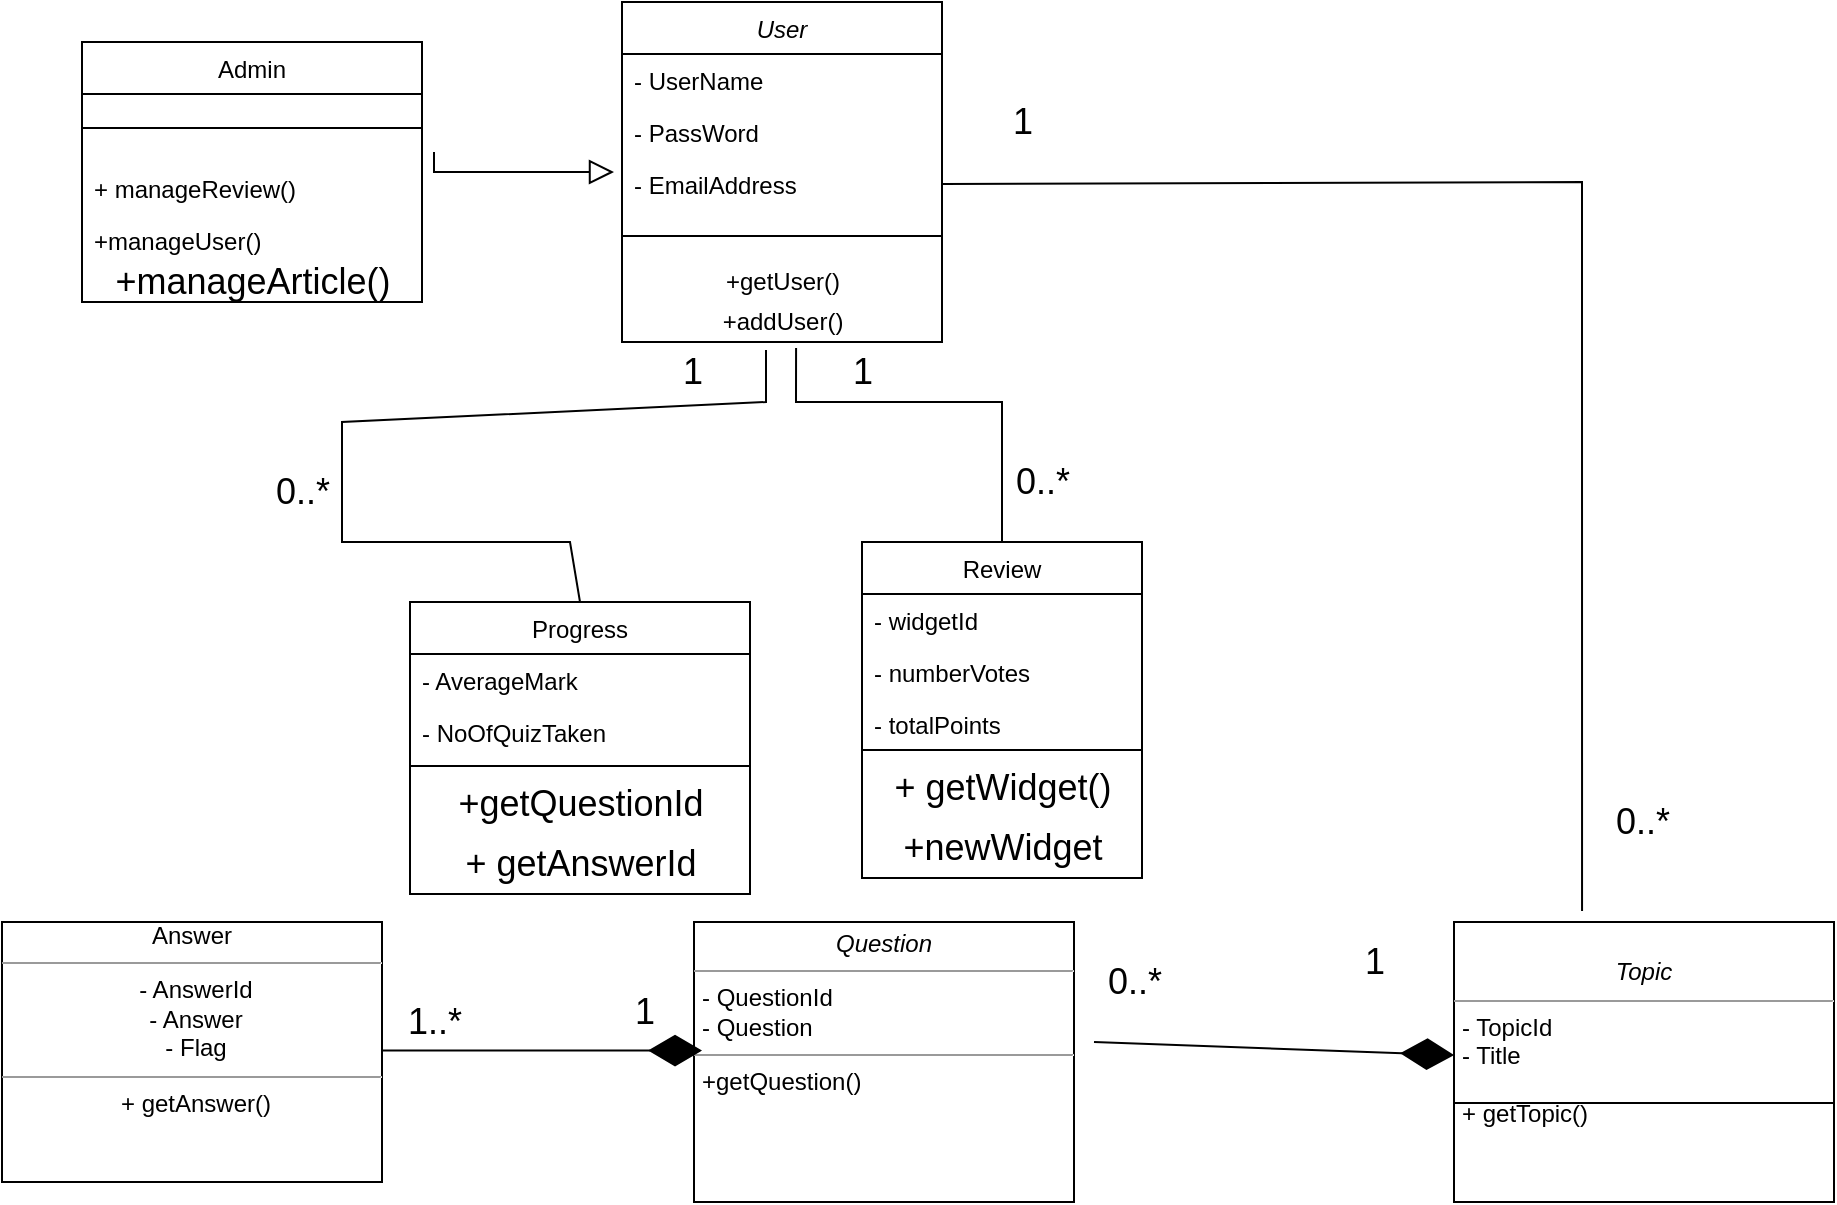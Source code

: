 <mxfile version="16.6.4" type="device"><diagram id="C5RBs43oDa-KdzZeNtuy" name="Page-1"><mxGraphModel dx="1487" dy="614" grid="1" gridSize="10" guides="1" tooltips="1" connect="1" arrows="1" fold="1" page="1" pageScale="1" pageWidth="827" pageHeight="1169" math="0" shadow="0"><root><mxCell id="WIyWlLk6GJQsqaUBKTNV-0"/><mxCell id="WIyWlLk6GJQsqaUBKTNV-1" parent="WIyWlLk6GJQsqaUBKTNV-0"/><mxCell id="zkfFHV4jXpPFQw0GAbJ--0" value="User" style="swimlane;fontStyle=2;align=center;verticalAlign=top;childLayout=stackLayout;horizontal=1;startSize=26;horizontalStack=0;resizeParent=1;resizeLast=0;collapsible=1;marginBottom=0;rounded=0;shadow=0;strokeWidth=1;" parent="WIyWlLk6GJQsqaUBKTNV-1" vertex="1"><mxGeometry x="360" y="120" width="160" height="170" as="geometry"><mxRectangle x="230" y="140" width="160" height="26" as="alternateBounds"/></mxGeometry></mxCell><mxCell id="zkfFHV4jXpPFQw0GAbJ--1" value="- UserName" style="text;align=left;verticalAlign=top;spacingLeft=4;spacingRight=4;overflow=hidden;rotatable=0;points=[[0,0.5],[1,0.5]];portConstraint=eastwest;" parent="zkfFHV4jXpPFQw0GAbJ--0" vertex="1"><mxGeometry y="26" width="160" height="26" as="geometry"/></mxCell><mxCell id="zkfFHV4jXpPFQw0GAbJ--2" value="- PassWord" style="text;align=left;verticalAlign=top;spacingLeft=4;spacingRight=4;overflow=hidden;rotatable=0;points=[[0,0.5],[1,0.5]];portConstraint=eastwest;rounded=0;shadow=0;html=0;" parent="zkfFHV4jXpPFQw0GAbJ--0" vertex="1"><mxGeometry y="52" width="160" height="26" as="geometry"/></mxCell><mxCell id="zkfFHV4jXpPFQw0GAbJ--3" value="- EmailAddress" style="text;align=left;verticalAlign=top;spacingLeft=4;spacingRight=4;overflow=hidden;rotatable=0;points=[[0,0.5],[1,0.5]];portConstraint=eastwest;rounded=0;shadow=0;html=0;" parent="zkfFHV4jXpPFQw0GAbJ--0" vertex="1"><mxGeometry y="78" width="160" height="26" as="geometry"/></mxCell><mxCell id="zkfFHV4jXpPFQw0GAbJ--4" value="" style="line;html=1;strokeWidth=1;align=left;verticalAlign=middle;spacingTop=-1;spacingLeft=3;spacingRight=3;rotatable=0;labelPosition=right;points=[];portConstraint=eastwest;" parent="zkfFHV4jXpPFQw0GAbJ--0" vertex="1"><mxGeometry y="104" width="160" height="26" as="geometry"/></mxCell><mxCell id="IKUuENaYfxFSjSDqQtGC-4" value="+getUser()" style="text;html=1;align=center;verticalAlign=middle;resizable=0;points=[];autosize=1;strokeColor=none;fillColor=none;" vertex="1" parent="zkfFHV4jXpPFQw0GAbJ--0"><mxGeometry y="130" width="160" height="20" as="geometry"/></mxCell><mxCell id="IKUuENaYfxFSjSDqQtGC-6" value="+addUser()" style="text;html=1;align=center;verticalAlign=middle;resizable=0;points=[];autosize=1;strokeColor=none;fillColor=none;" vertex="1" parent="zkfFHV4jXpPFQw0GAbJ--0"><mxGeometry y="150" width="160" height="20" as="geometry"/></mxCell><mxCell id="zkfFHV4jXpPFQw0GAbJ--6" value="Progress" style="swimlane;fontStyle=0;align=center;verticalAlign=top;childLayout=stackLayout;horizontal=1;startSize=26;horizontalStack=0;resizeParent=1;resizeLast=0;collapsible=1;marginBottom=0;rounded=0;shadow=0;strokeWidth=1;" parent="WIyWlLk6GJQsqaUBKTNV-1" vertex="1"><mxGeometry x="254" y="420" width="170" height="146" as="geometry"><mxRectangle x="130" y="380" width="160" height="26" as="alternateBounds"/></mxGeometry></mxCell><mxCell id="zkfFHV4jXpPFQw0GAbJ--7" value="- AverageMark" style="text;align=left;verticalAlign=top;spacingLeft=4;spacingRight=4;overflow=hidden;rotatable=0;points=[[0,0.5],[1,0.5]];portConstraint=eastwest;" parent="zkfFHV4jXpPFQw0GAbJ--6" vertex="1"><mxGeometry y="26" width="170" height="26" as="geometry"/></mxCell><mxCell id="zkfFHV4jXpPFQw0GAbJ--8" value="- NoOfQuizTaken" style="text;align=left;verticalAlign=top;spacingLeft=4;spacingRight=4;overflow=hidden;rotatable=0;points=[[0,0.5],[1,0.5]];portConstraint=eastwest;rounded=0;shadow=0;html=0;" parent="zkfFHV4jXpPFQw0GAbJ--6" vertex="1"><mxGeometry y="52" width="170" height="26" as="geometry"/></mxCell><mxCell id="zkfFHV4jXpPFQw0GAbJ--9" value="" style="line;html=1;strokeWidth=1;align=left;verticalAlign=middle;spacingTop=-1;spacingLeft=3;spacingRight=3;rotatable=0;labelPosition=right;points=[];portConstraint=eastwest;" parent="zkfFHV4jXpPFQw0GAbJ--6" vertex="1"><mxGeometry y="78" width="170" height="8" as="geometry"/></mxCell><mxCell id="IKUuENaYfxFSjSDqQtGC-14" value="+getQuestionId" style="text;html=1;align=center;verticalAlign=middle;resizable=0;points=[];autosize=1;strokeColor=none;fillColor=none;fontSize=18;" vertex="1" parent="zkfFHV4jXpPFQw0GAbJ--6"><mxGeometry y="86" width="170" height="30" as="geometry"/></mxCell><mxCell id="IKUuENaYfxFSjSDqQtGC-27" value="+ getAnswerId" style="text;html=1;align=center;verticalAlign=middle;resizable=0;points=[];autosize=1;strokeColor=none;fillColor=none;fontSize=18;" vertex="1" parent="zkfFHV4jXpPFQw0GAbJ--6"><mxGeometry y="116" width="170" height="30" as="geometry"/></mxCell><mxCell id="IKUuENaYfxFSjSDqQtGC-0" value="Review" style="swimlane;fontStyle=0;childLayout=stackLayout;horizontal=1;startSize=26;fillColor=none;horizontalStack=0;resizeParent=1;resizeParentMax=0;resizeLast=0;collapsible=1;marginBottom=0;" vertex="1" parent="WIyWlLk6GJQsqaUBKTNV-1"><mxGeometry x="480" y="390" width="140" height="168" as="geometry"/></mxCell><mxCell id="IKUuENaYfxFSjSDqQtGC-1" value="- widgetId&#xA;" style="text;strokeColor=none;fillColor=none;align=left;verticalAlign=top;spacingLeft=4;spacingRight=4;overflow=hidden;rotatable=0;points=[[0,0.5],[1,0.5]];portConstraint=eastwest;" vertex="1" parent="IKUuENaYfxFSjSDqQtGC-0"><mxGeometry y="26" width="140" height="26" as="geometry"/></mxCell><mxCell id="IKUuENaYfxFSjSDqQtGC-2" value="- numberVotes" style="text;strokeColor=none;fillColor=none;align=left;verticalAlign=top;spacingLeft=4;spacingRight=4;overflow=hidden;rotatable=0;points=[[0,0.5],[1,0.5]];portConstraint=eastwest;" vertex="1" parent="IKUuENaYfxFSjSDqQtGC-0"><mxGeometry y="52" width="140" height="26" as="geometry"/></mxCell><mxCell id="IKUuENaYfxFSjSDqQtGC-3" value="- totalPoints" style="text;strokeColor=none;fillColor=none;align=left;verticalAlign=top;spacingLeft=4;spacingRight=4;overflow=hidden;rotatable=0;points=[[0,0.5],[1,0.5]];portConstraint=eastwest;" vertex="1" parent="IKUuENaYfxFSjSDqQtGC-0"><mxGeometry y="78" width="140" height="22" as="geometry"/></mxCell><mxCell id="IKUuENaYfxFSjSDqQtGC-15" value="" style="line;html=1;strokeWidth=1;align=left;verticalAlign=middle;spacingTop=-1;spacingLeft=3;spacingRight=3;rotatable=0;labelPosition=right;points=[];portConstraint=eastwest;" vertex="1" parent="IKUuENaYfxFSjSDqQtGC-0"><mxGeometry y="100" width="140" height="8" as="geometry"/></mxCell><mxCell id="IKUuENaYfxFSjSDqQtGC-16" value="+ getWidget()" style="text;html=1;align=center;verticalAlign=middle;resizable=0;points=[];autosize=1;strokeColor=none;fillColor=none;fontSize=18;" vertex="1" parent="IKUuENaYfxFSjSDqQtGC-0"><mxGeometry y="108" width="140" height="30" as="geometry"/></mxCell><mxCell id="IKUuENaYfxFSjSDqQtGC-17" value="+newWidget" style="text;html=1;align=center;verticalAlign=middle;resizable=0;points=[];autosize=1;strokeColor=none;fillColor=none;fontSize=18;" vertex="1" parent="IKUuENaYfxFSjSDqQtGC-0"><mxGeometry y="138" width="140" height="30" as="geometry"/></mxCell><mxCell id="IKUuENaYfxFSjSDqQtGC-7" value="Admin" style="swimlane;fontStyle=0;childLayout=stackLayout;horizontal=1;startSize=26;fillColor=none;horizontalStack=0;resizeParent=1;resizeParentMax=0;resizeLast=0;collapsible=1;marginBottom=0;" vertex="1" parent="WIyWlLk6GJQsqaUBKTNV-1"><mxGeometry x="90" y="140" width="170" height="130" as="geometry"/></mxCell><mxCell id="IKUuENaYfxFSjSDqQtGC-11" value="" style="line;html=1;strokeWidth=1;align=left;verticalAlign=middle;spacingTop=-1;spacingLeft=3;spacingRight=3;rotatable=0;labelPosition=right;points=[];portConstraint=eastwest;" vertex="1" parent="IKUuENaYfxFSjSDqQtGC-7"><mxGeometry y="26" width="170" height="34" as="geometry"/></mxCell><mxCell id="IKUuENaYfxFSjSDqQtGC-9" value="+ manageReview()" style="text;strokeColor=none;fillColor=none;align=left;verticalAlign=top;spacingLeft=4;spacingRight=4;overflow=hidden;rotatable=0;points=[[0,0.5],[1,0.5]];portConstraint=eastwest;" vertex="1" parent="IKUuENaYfxFSjSDqQtGC-7"><mxGeometry y="60" width="170" height="26" as="geometry"/></mxCell><mxCell id="IKUuENaYfxFSjSDqQtGC-10" value="+manageUser()&#xA;" style="text;strokeColor=none;fillColor=none;align=left;verticalAlign=top;spacingLeft=4;spacingRight=4;overflow=hidden;rotatable=0;points=[[0,0.5],[1,0.5]];portConstraint=eastwest;" vertex="1" parent="IKUuENaYfxFSjSDqQtGC-7"><mxGeometry y="86" width="170" height="24" as="geometry"/></mxCell><mxCell id="IKUuENaYfxFSjSDqQtGC-12" value="&lt;font style=&quot;font-size: 18px&quot;&gt;+manageArticle()&lt;br&gt;&lt;/font&gt;" style="text;html=1;align=center;verticalAlign=middle;resizable=0;points=[];autosize=1;strokeColor=none;fillColor=none;" vertex="1" parent="IKUuENaYfxFSjSDqQtGC-7"><mxGeometry y="110" width="170" height="20" as="geometry"/></mxCell><mxCell id="IKUuENaYfxFSjSDqQtGC-13" value="" style="endArrow=block;endSize=10;endFill=0;shadow=0;strokeWidth=1;rounded=0;edgeStyle=elbowEdgeStyle;elbow=vertical;" edge="1" parent="WIyWlLk6GJQsqaUBKTNV-1"><mxGeometry width="160" relative="1" as="geometry"><mxPoint x="266" y="195" as="sourcePoint"/><mxPoint x="356" y="205" as="targetPoint"/><Array as="points"><mxPoint x="266" y="205"/><mxPoint x="306" y="215"/></Array></mxGeometry></mxCell><mxCell id="IKUuENaYfxFSjSDqQtGC-19" value="" style="endArrow=none;html=1;rounded=0;fontSize=18;exitX=0.5;exitY=0;exitDx=0;exitDy=0;entryX=0.45;entryY=1.2;entryDx=0;entryDy=0;entryPerimeter=0;" edge="1" parent="WIyWlLk6GJQsqaUBKTNV-1" source="zkfFHV4jXpPFQw0GAbJ--6"><mxGeometry width="50" height="50" relative="1" as="geometry"><mxPoint x="400" y="380" as="sourcePoint"/><mxPoint x="432.0" y="294" as="targetPoint"/><Array as="points"><mxPoint x="334" y="390"/><mxPoint x="220" y="390"/><mxPoint x="220" y="330"/><mxPoint x="432" y="320"/></Array></mxGeometry></mxCell><mxCell id="IKUuENaYfxFSjSDqQtGC-20" value="0..*" style="text;html=1;align=center;verticalAlign=middle;resizable=0;points=[];autosize=1;strokeColor=none;fillColor=none;fontSize=18;" vertex="1" parent="WIyWlLk6GJQsqaUBKTNV-1"><mxGeometry x="180" y="350" width="40" height="30" as="geometry"/></mxCell><mxCell id="IKUuENaYfxFSjSDqQtGC-21" value="1" style="text;html=1;align=center;verticalAlign=middle;resizable=0;points=[];autosize=1;strokeColor=none;fillColor=none;fontSize=18;" vertex="1" parent="WIyWlLk6GJQsqaUBKTNV-1"><mxGeometry x="380" y="290" width="30" height="30" as="geometry"/></mxCell><mxCell id="IKUuENaYfxFSjSDqQtGC-22" value="" style="endArrow=none;html=1;rounded=0;fontSize=18;entryX=0.544;entryY=1.15;entryDx=0;entryDy=0;entryPerimeter=0;exitX=0.5;exitY=0;exitDx=0;exitDy=0;" edge="1" parent="WIyWlLk6GJQsqaUBKTNV-1" source="IKUuENaYfxFSjSDqQtGC-0"><mxGeometry width="50" height="50" relative="1" as="geometry"><mxPoint x="400" y="380" as="sourcePoint"/><mxPoint x="447.04" y="293.0" as="targetPoint"/><Array as="points"><mxPoint x="550" y="320"/><mxPoint x="447" y="320"/></Array></mxGeometry></mxCell><mxCell id="IKUuENaYfxFSjSDqQtGC-23" value="1" style="text;html=1;align=center;verticalAlign=middle;resizable=0;points=[];autosize=1;strokeColor=none;fillColor=none;fontSize=18;" vertex="1" parent="WIyWlLk6GJQsqaUBKTNV-1"><mxGeometry x="465" y="290" width="30" height="30" as="geometry"/></mxCell><mxCell id="IKUuENaYfxFSjSDqQtGC-24" value="0..*" style="text;html=1;align=center;verticalAlign=middle;resizable=0;points=[];autosize=1;strokeColor=none;fillColor=none;fontSize=18;" vertex="1" parent="WIyWlLk6GJQsqaUBKTNV-1"><mxGeometry x="550" y="345" width="40" height="30" as="geometry"/></mxCell><mxCell id="IKUuENaYfxFSjSDqQtGC-25" value="&lt;div align=&quot;center&quot;&gt;Answer&lt;br&gt;&lt;/div&gt;&lt;hr size=&quot;1&quot; align=&quot;center&quot;&gt;&lt;p style=&quot;margin: 0px ; margin-left: 4px&quot; align=&quot;center&quot;&gt;- AnswerId&lt;br&gt;- Answer&lt;/p&gt;&lt;p style=&quot;margin: 0px ; margin-left: 4px&quot; align=&quot;center&quot;&gt;- Flag&lt;br&gt;&lt;/p&gt;&lt;hr size=&quot;1&quot; align=&quot;center&quot;&gt;&lt;p style=&quot;margin: 0px ; margin-left: 4px&quot; align=&quot;center&quot;&gt;+ getAnswer()&lt;br&gt;&lt;/p&gt;" style="verticalAlign=top;align=center;overflow=fill;fontSize=12;fontFamily=Helvetica;html=1;" vertex="1" parent="WIyWlLk6GJQsqaUBKTNV-1"><mxGeometry x="50" y="580" width="190" height="130" as="geometry"/></mxCell><mxCell id="IKUuENaYfxFSjSDqQtGC-26" value="&lt;p style=&quot;margin: 0px ; margin-top: 4px ; text-align: center&quot;&gt;&lt;i&gt;Question&lt;/i&gt;&lt;br&gt;&lt;/p&gt;&lt;hr size=&quot;1&quot;&gt;&lt;p style=&quot;margin: 0px ; margin-left: 4px&quot;&gt;- QuestionId&lt;br&gt;- Question&lt;br&gt;&lt;/p&gt;&lt;hr size=&quot;1&quot;&gt;&lt;p style=&quot;margin: 0px ; margin-left: 4px&quot;&gt;+getQuestion()&lt;br&gt;&lt;/p&gt;" style="verticalAlign=top;align=left;overflow=fill;fontSize=12;fontFamily=Helvetica;html=1;" vertex="1" parent="WIyWlLk6GJQsqaUBKTNV-1"><mxGeometry x="396" y="580" width="190" height="140" as="geometry"/></mxCell><mxCell id="IKUuENaYfxFSjSDqQtGC-28" value="" style="endArrow=diamondThin;endFill=1;endSize=24;html=1;rounded=0;fontSize=18;" edge="1" parent="WIyWlLk6GJQsqaUBKTNV-1"><mxGeometry width="160" relative="1" as="geometry"><mxPoint x="240" y="644.29" as="sourcePoint"/><mxPoint x="400" y="644.29" as="targetPoint"/></mxGeometry></mxCell><mxCell id="IKUuENaYfxFSjSDqQtGC-29" value="1..*" style="text;html=1;align=center;verticalAlign=middle;resizable=0;points=[];autosize=1;strokeColor=none;fillColor=none;fontSize=18;" vertex="1" parent="WIyWlLk6GJQsqaUBKTNV-1"><mxGeometry x="246" y="615" width="40" height="30" as="geometry"/></mxCell><mxCell id="IKUuENaYfxFSjSDqQtGC-30" value="1" style="text;html=1;align=center;verticalAlign=middle;resizable=0;points=[];autosize=1;strokeColor=none;fillColor=none;fontSize=18;" vertex="1" parent="WIyWlLk6GJQsqaUBKTNV-1"><mxGeometry x="356" y="610" width="30" height="30" as="geometry"/></mxCell><mxCell id="IKUuENaYfxFSjSDqQtGC-31" value="" style="endArrow=diamondThin;endFill=1;endSize=24;html=1;rounded=0;fontSize=18;" edge="1" parent="WIyWlLk6GJQsqaUBKTNV-1" target="IKUuENaYfxFSjSDqQtGC-32"><mxGeometry width="160" relative="1" as="geometry"><mxPoint x="596" y="640" as="sourcePoint"/><mxPoint x="756" y="640" as="targetPoint"/></mxGeometry></mxCell><mxCell id="IKUuENaYfxFSjSDqQtGC-32" value="&lt;span style=&quot;white-space: pre&quot;&gt;&#9;&lt;/span&gt;&lt;p style=&quot;margin: 0px ; margin-top: 4px ; text-align: center&quot;&gt;&lt;i&gt;Topic&lt;/i&gt;&lt;br&gt;&lt;/p&gt;&lt;hr size=&quot;1&quot;&gt;&lt;p style=&quot;margin: 0px ; margin-left: 4px&quot;&gt;- TopicId&lt;br&gt;- Title&lt;/p&gt;&lt;p style=&quot;margin: 0px ; margin-left: 4px&quot;&gt;&lt;br&gt;&lt;/p&gt;&lt;p style=&quot;margin: 0px ; margin-left: 4px&quot;&gt;+ getTopic()&lt;br&gt;&lt;/p&gt;" style="verticalAlign=top;align=left;overflow=fill;fontSize=12;fontFamily=Helvetica;html=1;" vertex="1" parent="WIyWlLk6GJQsqaUBKTNV-1"><mxGeometry x="776" y="580" width="190" height="140" as="geometry"/></mxCell><mxCell id="IKUuENaYfxFSjSDqQtGC-34" value="" style="line;strokeWidth=1;fillColor=none;align=left;verticalAlign=middle;spacingTop=-1;spacingLeft=3;spacingRight=3;rotatable=0;labelPosition=right;points=[];portConstraint=eastwest;fontSize=18;" vertex="1" parent="WIyWlLk6GJQsqaUBKTNV-1"><mxGeometry x="776" y="631" width="190" height="79" as="geometry"/></mxCell><mxCell id="IKUuENaYfxFSjSDqQtGC-35" value="0..*" style="text;html=1;align=center;verticalAlign=middle;resizable=0;points=[];autosize=1;strokeColor=none;fillColor=none;fontSize=18;" vertex="1" parent="WIyWlLk6GJQsqaUBKTNV-1"><mxGeometry x="596" y="595" width="40" height="30" as="geometry"/></mxCell><mxCell id="IKUuENaYfxFSjSDqQtGC-36" value="1" style="text;html=1;align=center;verticalAlign=middle;resizable=0;points=[];autosize=1;strokeColor=none;fillColor=none;fontSize=18;" vertex="1" parent="WIyWlLk6GJQsqaUBKTNV-1"><mxGeometry x="721" y="585" width="30" height="30" as="geometry"/></mxCell><mxCell id="IKUuENaYfxFSjSDqQtGC-37" value="" style="endArrow=none;html=1;rounded=0;fontSize=18;entryX=1;entryY=0.5;entryDx=0;entryDy=0;exitX=0.337;exitY=-0.039;exitDx=0;exitDy=0;exitPerimeter=0;" edge="1" parent="WIyWlLk6GJQsqaUBKTNV-1" source="IKUuENaYfxFSjSDqQtGC-32" target="zkfFHV4jXpPFQw0GAbJ--3"><mxGeometry width="50" height="50" relative="1" as="geometry"><mxPoint x="840" y="170" as="sourcePoint"/><mxPoint x="730" y="510" as="targetPoint"/><Array as="points"><mxPoint x="840" y="210"/></Array></mxGeometry></mxCell><mxCell id="IKUuENaYfxFSjSDqQtGC-38" value="1" style="text;html=1;align=center;verticalAlign=middle;resizable=0;points=[];autosize=1;strokeColor=none;fillColor=none;fontSize=18;" vertex="1" parent="WIyWlLk6GJQsqaUBKTNV-1"><mxGeometry x="545" y="165" width="30" height="30" as="geometry"/></mxCell><mxCell id="IKUuENaYfxFSjSDqQtGC-39" value="0..*" style="text;html=1;align=center;verticalAlign=middle;resizable=0;points=[];autosize=1;strokeColor=none;fillColor=none;fontSize=18;" vertex="1" parent="WIyWlLk6GJQsqaUBKTNV-1"><mxGeometry x="850" y="515" width="40" height="30" as="geometry"/></mxCell></root></mxGraphModel></diagram></mxfile>